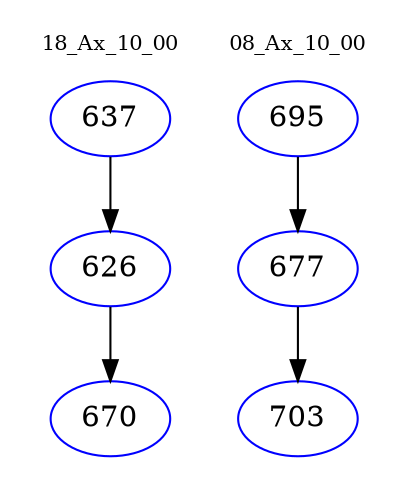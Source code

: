 digraph{
subgraph cluster_0 {
color = white
label = "18_Ax_10_00";
fontsize=10;
T0_637 [label="637", color="blue"]
T0_637 -> T0_626 [color="black"]
T0_626 [label="626", color="blue"]
T0_626 -> T0_670 [color="black"]
T0_670 [label="670", color="blue"]
}
subgraph cluster_1 {
color = white
label = "08_Ax_10_00";
fontsize=10;
T1_695 [label="695", color="blue"]
T1_695 -> T1_677 [color="black"]
T1_677 [label="677", color="blue"]
T1_677 -> T1_703 [color="black"]
T1_703 [label="703", color="blue"]
}
}

